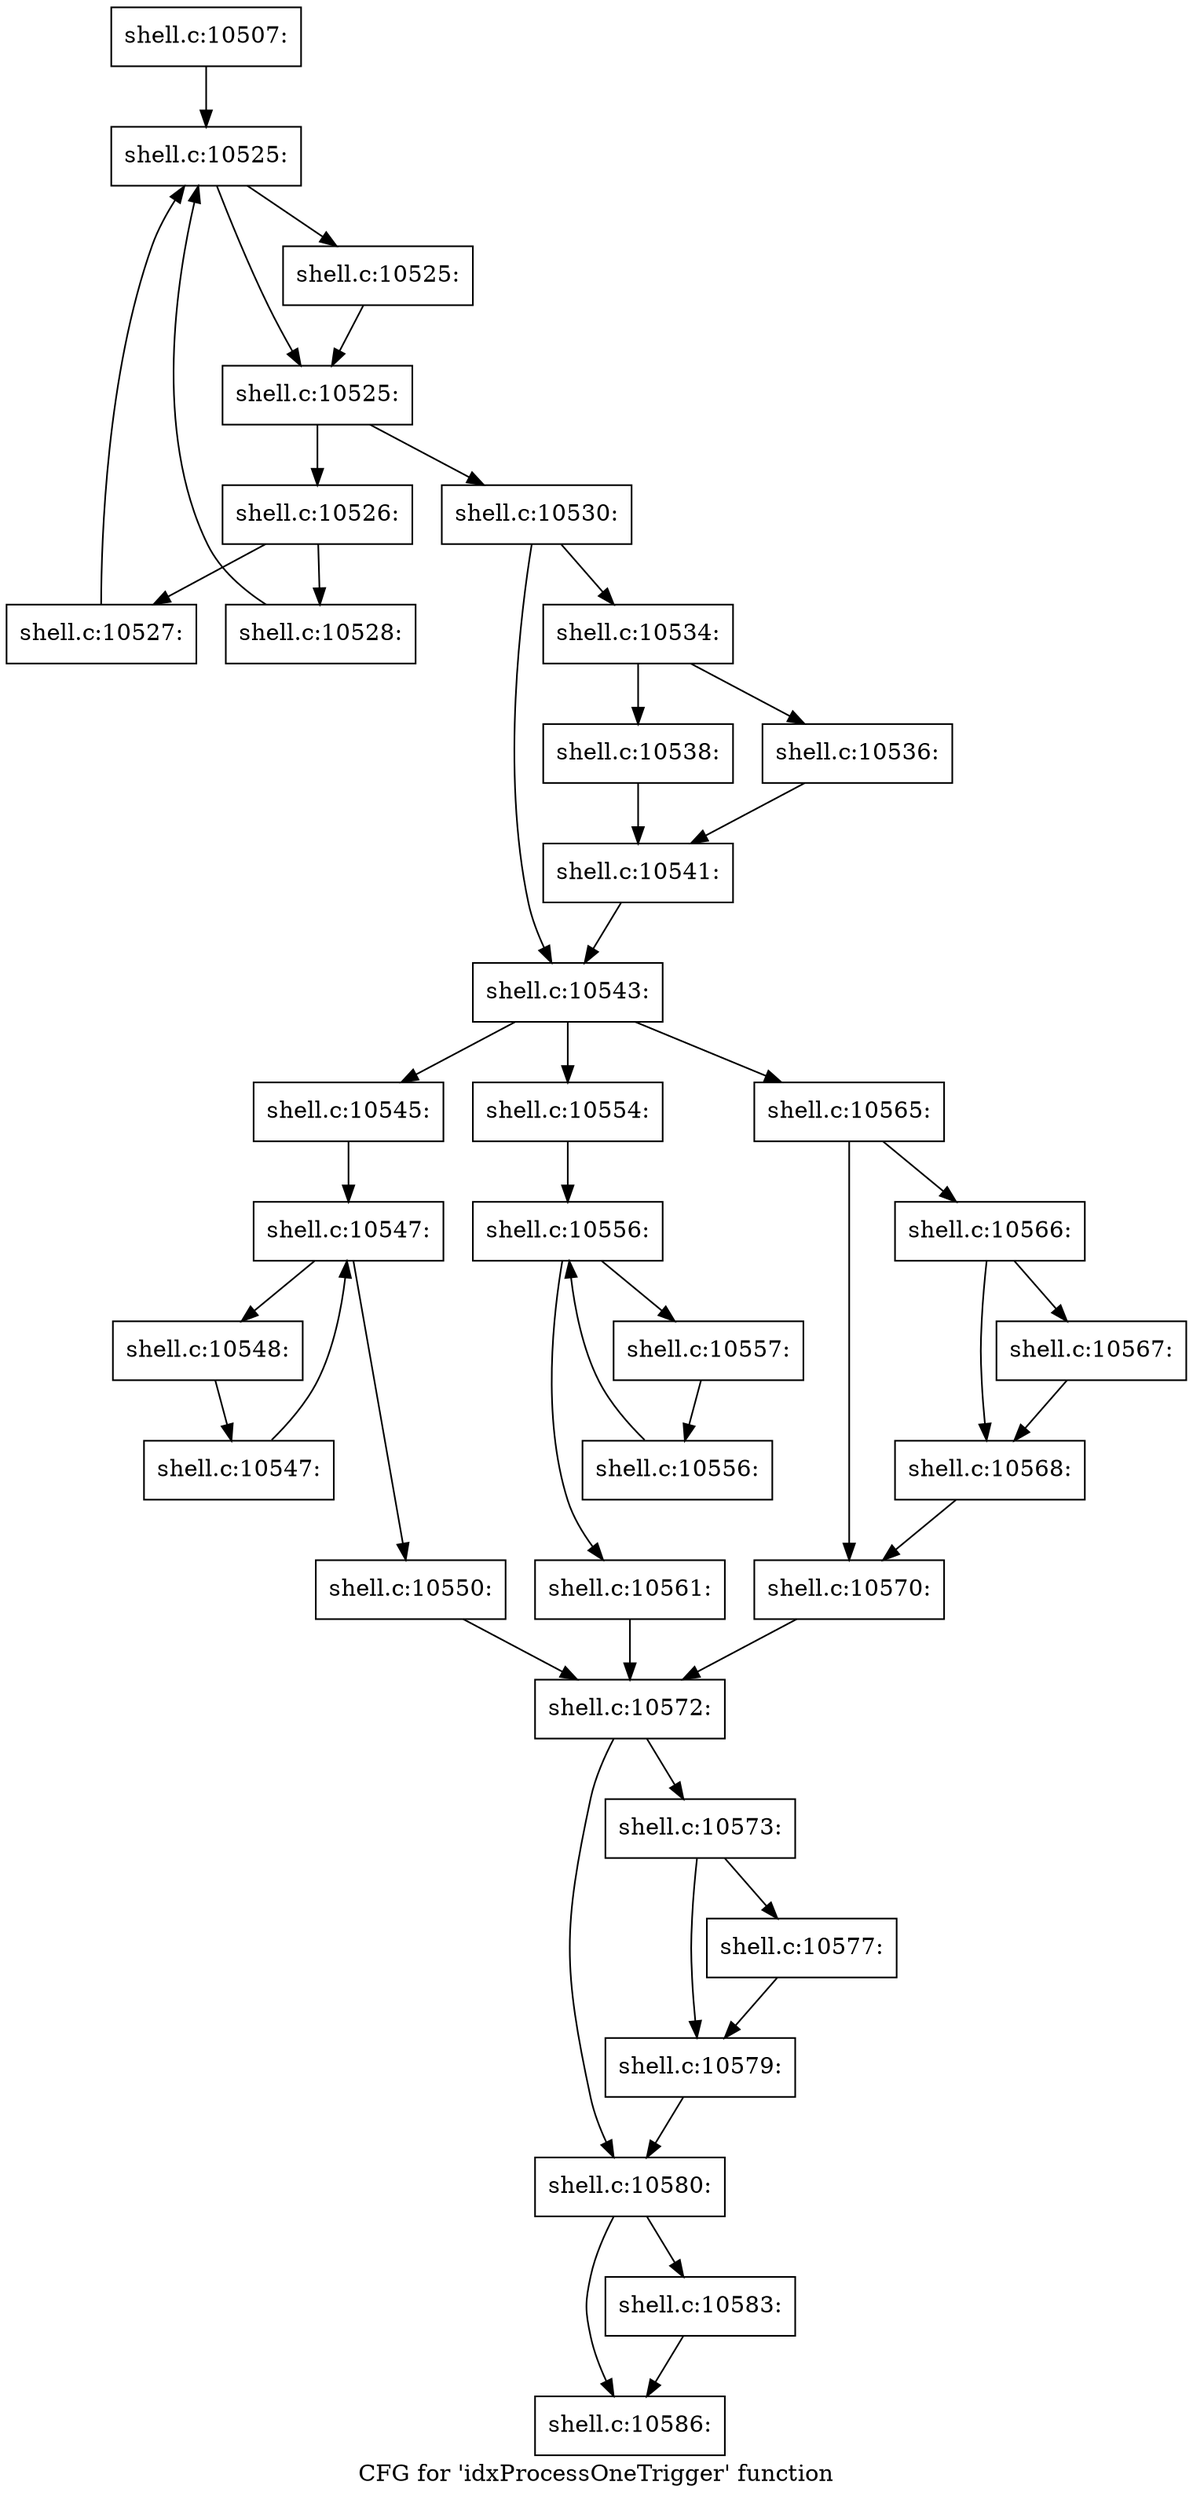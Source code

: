 digraph "CFG for 'idxProcessOneTrigger' function" {
	label="CFG for 'idxProcessOneTrigger' function";

	Node0x560276c51a60 [shape=record,label="{shell.c:10507:}"];
	Node0x560276c51a60 -> Node0x560276c5aa40;
	Node0x560276c5aa40 [shape=record,label="{shell.c:10525:}"];
	Node0x560276c5aa40 -> Node0x560276c5ad30;
	Node0x560276c5aa40 -> Node0x560276c5ace0;
	Node0x560276c5ad30 [shape=record,label="{shell.c:10525:}"];
	Node0x560276c5ad30 -> Node0x560276c5ace0;
	Node0x560276c5ace0 [shape=record,label="{shell.c:10525:}"];
	Node0x560276c5ace0 -> Node0x560276c5b3e0;
	Node0x560276c5ace0 -> Node0x560276c5ac60;
	Node0x560276c5b3e0 [shape=record,label="{shell.c:10526:}"];
	Node0x560276c5b3e0 -> Node0x560276c5bab0;
	Node0x560276c5b3e0 -> Node0x560276c5bb00;
	Node0x560276c5bab0 [shape=record,label="{shell.c:10527:}"];
	Node0x560276c5bab0 -> Node0x560276c5aa40;
	Node0x560276c5bb00 [shape=record,label="{shell.c:10528:}"];
	Node0x560276c5bb00 -> Node0x560276c5aa40;
	Node0x560276c5ac60 [shape=record,label="{shell.c:10530:}"];
	Node0x560276c5ac60 -> Node0x560276c5c310;
	Node0x560276c5ac60 -> Node0x560276c5c770;
	Node0x560276c5c310 [shape=record,label="{shell.c:10534:}"];
	Node0x560276c5c310 -> Node0x560276c5d240;
	Node0x560276c5c310 -> Node0x560276c5d2e0;
	Node0x560276c5d240 [shape=record,label="{shell.c:10536:}"];
	Node0x560276c5d240 -> Node0x560276c5d290;
	Node0x560276c5d2e0 [shape=record,label="{shell.c:10538:}"];
	Node0x560276c5d2e0 -> Node0x560276c5d290;
	Node0x560276c5d290 [shape=record,label="{shell.c:10541:}"];
	Node0x560276c5d290 -> Node0x560276c5c770;
	Node0x560276c5c770 [shape=record,label="{shell.c:10543:}"];
	Node0x560276c5c770 -> Node0x560276c5e2f0;
	Node0x560276c5c770 -> Node0x560276c5e6d0;
	Node0x560276c5c770 -> Node0x560276c60960;
	Node0x560276c5e6d0 [shape=record,label="{shell.c:10545:}"];
	Node0x560276c5e6d0 -> Node0x560276c5f170;
	Node0x560276c5f170 [shape=record,label="{shell.c:10547:}"];
	Node0x560276c5f170 -> Node0x560276c5f390;
	Node0x560276c5f170 -> Node0x560276c5efc0;
	Node0x560276c5f390 [shape=record,label="{shell.c:10548:}"];
	Node0x560276c5f390 -> Node0x560276c5f300;
	Node0x560276c5f300 [shape=record,label="{shell.c:10547:}"];
	Node0x560276c5f300 -> Node0x560276c5f170;
	Node0x560276c5efc0 [shape=record,label="{shell.c:10550:}"];
	Node0x560276c5efc0 -> Node0x560276c5dc70;
	Node0x560276c60960 [shape=record,label="{shell.c:10554:}"];
	Node0x560276c60960 -> Node0x560276c61400;
	Node0x560276c61400 [shape=record,label="{shell.c:10556:}"];
	Node0x560276c61400 -> Node0x560276c61620;
	Node0x560276c61400 -> Node0x560276c61250;
	Node0x560276c61620 [shape=record,label="{shell.c:10557:}"];
	Node0x560276c61620 -> Node0x560276c61590;
	Node0x560276c61590 [shape=record,label="{shell.c:10556:}"];
	Node0x560276c61590 -> Node0x560276c61400;
	Node0x560276c61250 [shape=record,label="{shell.c:10561:}"];
	Node0x560276c61250 -> Node0x560276c5dc70;
	Node0x560276c5e2f0 [shape=record,label="{shell.c:10565:}"];
	Node0x560276c5e2f0 -> Node0x560276c626b0;
	Node0x560276c5e2f0 -> Node0x560276c62e00;
	Node0x560276c626b0 [shape=record,label="{shell.c:10566:}"];
	Node0x560276c626b0 -> Node0x560276c63570;
	Node0x560276c626b0 -> Node0x560276c635c0;
	Node0x560276c63570 [shape=record,label="{shell.c:10567:}"];
	Node0x560276c63570 -> Node0x560276c635c0;
	Node0x560276c635c0 [shape=record,label="{shell.c:10568:}"];
	Node0x560276c635c0 -> Node0x560276c62e00;
	Node0x560276c62e00 [shape=record,label="{shell.c:10570:}"];
	Node0x560276c62e00 -> Node0x560276c5dc70;
	Node0x560276c5dc70 [shape=record,label="{shell.c:10572:}"];
	Node0x560276c5dc70 -> Node0x560276c63ce0;
	Node0x560276c5dc70 -> Node0x560276c63d30;
	Node0x560276c63ce0 [shape=record,label="{shell.c:10573:}"];
	Node0x560276c63ce0 -> Node0x560276c64800;
	Node0x560276c63ce0 -> Node0x560276c64b70;
	Node0x560276c64800 [shape=record,label="{shell.c:10577:}"];
	Node0x560276c64800 -> Node0x560276c64b70;
	Node0x560276c64b70 [shape=record,label="{shell.c:10579:}"];
	Node0x560276c64b70 -> Node0x560276c63d30;
	Node0x560276c63d30 [shape=record,label="{shell.c:10580:}"];
	Node0x560276c63d30 -> Node0x560276c65610;
	Node0x560276c63d30 -> Node0x560276c65660;
	Node0x560276c65610 [shape=record,label="{shell.c:10583:}"];
	Node0x560276c65610 -> Node0x560276c65660;
	Node0x560276c65660 [shape=record,label="{shell.c:10586:}"];
}
